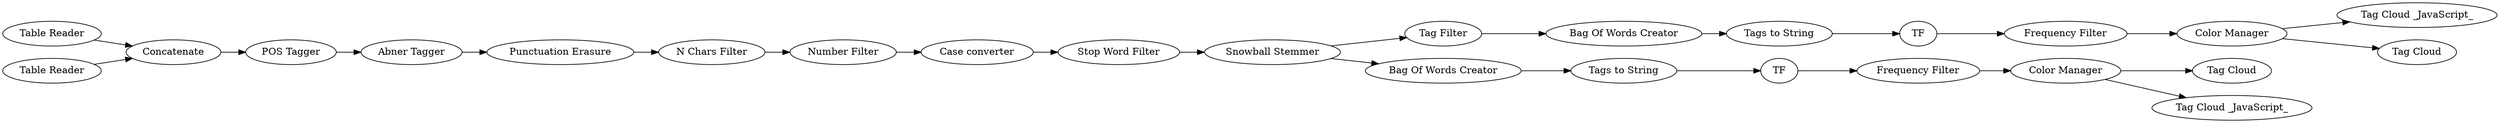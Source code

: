 digraph {
	27 -> 85
	41 -> 42
	21 -> 23
	42 -> 43
	19 -> 21
	32 -> 40
	82 -> 41
	30 -> 32
	46 -> 78
	29 -> 30
	87 -> 46
	46 -> 84
	78 -> 83
	44 -> 87
	81 -> 82
	27 -> 39
	32 -> 86
	23 -> 27
	3 -> 81
	83 -> 19
	43 -> 44
	2 -> 3
	84 -> 28
	1 -> 3
	28 -> 29
	27 [label="Color Manager"]
	21 [label=TF]
	3 [label=Concatenate]
	19 [label="Tags to String"]
	78 [label="Tag Filter"]
	84 [label="Bag Of Words Creator"]
	41 [label="Punctuation Erasure"]
	85 [label="Tag Cloud _JavaScript_"]
	86 [label="Tag Cloud _JavaScript_"]
	30 [label="Frequency Filter"]
	1 [label="Table Reader"]
	42 [label="N Chars Filter"]
	87 [label="Stop Word Filter"]
	28 [label="Tags to String"]
	23 [label="Frequency Filter"]
	83 [label="Bag Of Words Creator"]
	81 [label="POS Tagger"]
	43 [label="Number Filter"]
	44 [label="Case converter"]
	29 [label=TF]
	82 [label="Abner Tagger"]
	46 [label="Snowball Stemmer"]
	40 [label="Tag Cloud"]
	39 [label="Tag Cloud"]
	32 [label="Color Manager"]
	2 [label="Table Reader"]
	rankdir=LR
}
